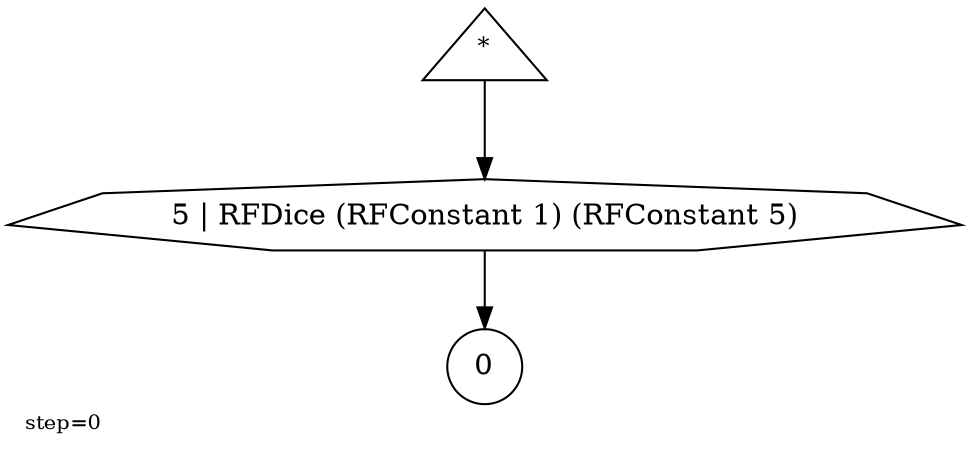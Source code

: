 digraph {
  graph  [labelloc=bottom,labeljust=left,fontsize="10",label="step=0"];
  "439" [shape=circle,peripheries="1",label=<0>,labelfontcolor=black,color=black];
  "440" [shape=triangle,peripheries="1",label=<<SUP>*</SUP>>,labelfontcolor=black,color=black];
  "454" [label=<5 | RFDice (RFConstant 1) (RFConstant 5)>,peripheries="1",color=black,shape=septagon];
  "440" -> "454" [color=black];
  "454" -> "439" [color=black];
}
